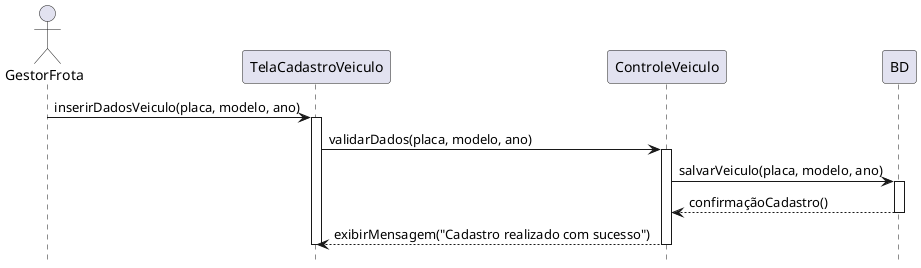 @startuml "Cadastrar Veículo"
hide footbox

actor GestorFrota as gestor_ator
participant TelaCadastroVeiculo as tela_cadastro_veiculo
participant ControleVeiculo as controle_veiculo
participant BD as bd

gestor_ator -> tela_cadastro_veiculo: inserirDadosVeiculo(placa, modelo, ano)
activate tela_cadastro_veiculo

tela_cadastro_veiculo -> controle_veiculo: validarDados(placa, modelo, ano)
activate controle_veiculo

controle_veiculo -> bd: salvarVeiculo(placa, modelo, ano)
activate bd

bd --> controle_veiculo: confirmaçãoCadastro()
deactivate bd

controle_veiculo --> tela_cadastro_veiculo: exibirMensagem("Cadastro realizado com sucesso")
deactivate controle_veiculo

deactivate tela_cadastro_veiculo
@enduml